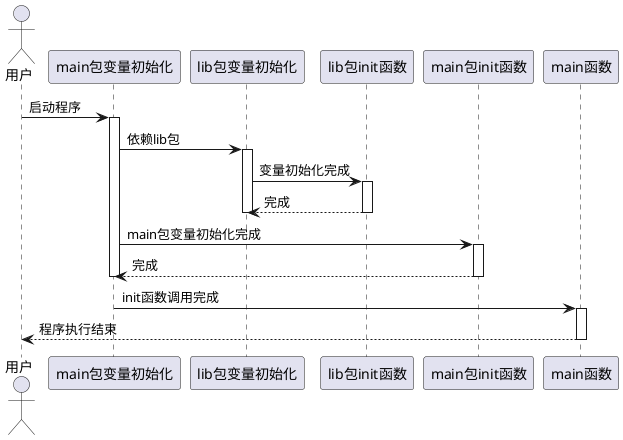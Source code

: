@startuml
actor 用户
participant "main包变量初始化" as MainVarInit
participant "lib包变量初始化" as LibVarInit
participant "lib包init函数" as LibInit
participant "main包init函数" as MainInit
participant "main函数" as MainFunc

用户 -> MainVarInit: 启动程序
activate MainVarInit
MainVarInit -> LibVarInit: 依赖lib包
activate LibVarInit

LibVarInit -> LibInit: 变量初始化完成
activate LibInit
LibInit --> LibVarInit: 完成
deactivate LibInit
deactivate LibVarInit

MainVarInit -> MainInit: main包变量初始化完成
activate MainInit
MainInit --> MainVarInit: 完成
deactivate MainInit
deactivate MainVarInit

MainVarInit -> MainFunc: init函数调用完成
activate MainFunc
MainFunc --> 用户: 程序执行结束
deactivate MainFunc
@enduml
